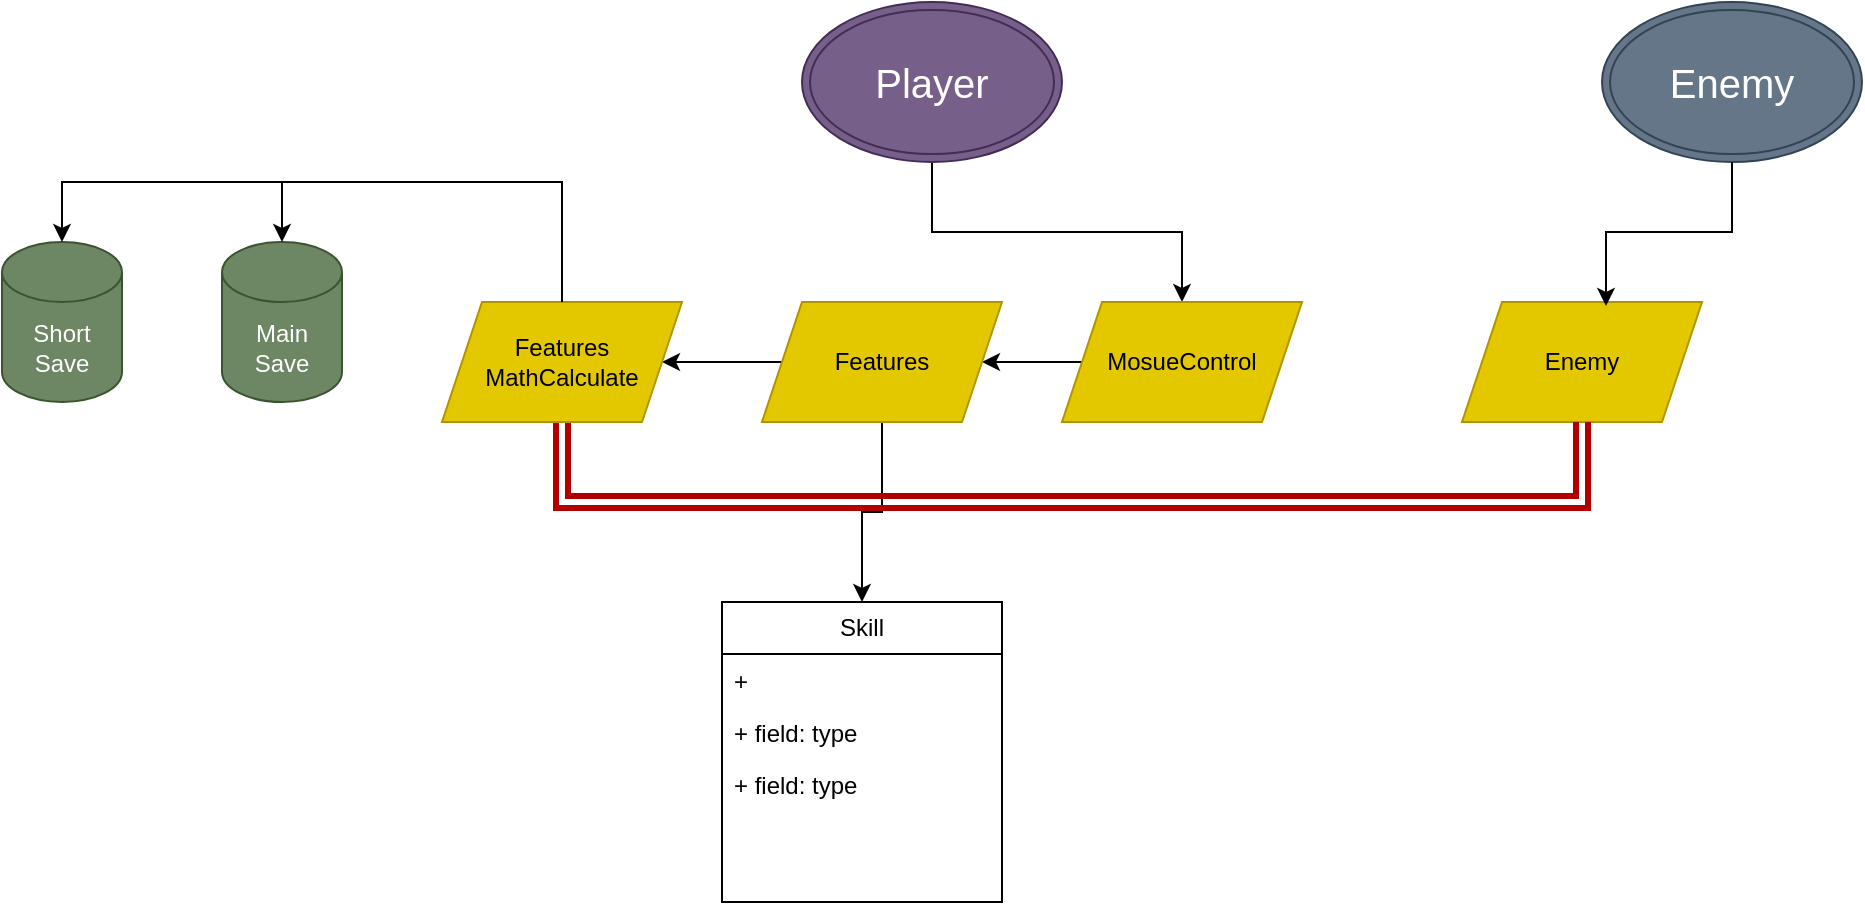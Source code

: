 <mxfile version="24.7.17">
  <diagram name="Page-1" id="XGgbI1tmNsFhbDSa4r2N">
    <mxGraphModel dx="1607" dy="780" grid="1" gridSize="10" guides="1" tooltips="1" connect="1" arrows="1" fold="1" page="1" pageScale="1" pageWidth="827" pageHeight="1169" math="0" shadow="0">
      <root>
        <mxCell id="0" />
        <mxCell id="1" parent="0" />
        <mxCell id="73-sjO7YMTljeZb6DKPe-11" style="edgeStyle=orthogonalEdgeStyle;rounded=0;orthogonalLoop=1;jettySize=auto;html=1;entryX=0.5;entryY=0;entryDx=0;entryDy=0;" edge="1" parent="1" source="73-sjO7YMTljeZb6DKPe-7" target="73-sjO7YMTljeZb6DKPe-9">
          <mxGeometry relative="1" as="geometry" />
        </mxCell>
        <mxCell id="73-sjO7YMTljeZb6DKPe-7" value="Player" style="ellipse;shape=doubleEllipse;whiteSpace=wrap;html=1;fontSize=20;fillColor=#76608a;strokeColor=#432D57;fontColor=#ffffff;" vertex="1" parent="1">
          <mxGeometry x="120" y="40" width="130" height="80" as="geometry" />
        </mxCell>
        <mxCell id="73-sjO7YMTljeZb6DKPe-8" value="Enemy" style="ellipse;shape=doubleEllipse;whiteSpace=wrap;html=1;fontSize=20;fillColor=#647687;fontColor=#ffffff;strokeColor=#314354;" vertex="1" parent="1">
          <mxGeometry x="520" y="40" width="130" height="80" as="geometry" />
        </mxCell>
        <mxCell id="73-sjO7YMTljeZb6DKPe-29" style="edgeStyle=orthogonalEdgeStyle;rounded=0;orthogonalLoop=1;jettySize=auto;html=1;entryX=1;entryY=0.5;entryDx=0;entryDy=0;" edge="1" parent="1" source="73-sjO7YMTljeZb6DKPe-9" target="73-sjO7YMTljeZb6DKPe-14">
          <mxGeometry relative="1" as="geometry" />
        </mxCell>
        <mxCell id="73-sjO7YMTljeZb6DKPe-9" value="MosueControl" style="shape=parallelogram;perimeter=parallelogramPerimeter;whiteSpace=wrap;html=1;fixedSize=1;fillColor=#e3c800;fontColor=#000000;strokeColor=#B09500;" vertex="1" parent="1">
          <mxGeometry x="250" y="190" width="120" height="60" as="geometry" />
        </mxCell>
        <object label="Enemy" placeholders="1" id="73-sjO7YMTljeZb6DKPe-10">
          <mxCell style="shape=parallelogram;perimeter=parallelogramPerimeter;whiteSpace=wrap;html=1;fixedSize=1;fillColor=#e3c800;fontColor=#000000;strokeColor=#B09500;shadow=0;rounded=0;" vertex="1" parent="1">
            <mxGeometry x="450" y="190" width="120" height="60" as="geometry" />
          </mxCell>
        </object>
        <mxCell id="73-sjO7YMTljeZb6DKPe-12" style="edgeStyle=orthogonalEdgeStyle;rounded=0;orthogonalLoop=1;jettySize=auto;html=1;entryX=0.6;entryY=0.033;entryDx=0;entryDy=0;entryPerimeter=0;" edge="1" parent="1" source="73-sjO7YMTljeZb6DKPe-8" target="73-sjO7YMTljeZb6DKPe-10">
          <mxGeometry relative="1" as="geometry" />
        </mxCell>
        <mxCell id="73-sjO7YMTljeZb6DKPe-30" style="edgeStyle=orthogonalEdgeStyle;rounded=0;orthogonalLoop=1;jettySize=auto;html=1;entryX=1;entryY=0.5;entryDx=0;entryDy=0;" edge="1" parent="1" source="73-sjO7YMTljeZb6DKPe-14" target="73-sjO7YMTljeZb6DKPe-18">
          <mxGeometry relative="1" as="geometry" />
        </mxCell>
        <mxCell id="73-sjO7YMTljeZb6DKPe-66" style="edgeStyle=orthogonalEdgeStyle;rounded=0;orthogonalLoop=1;jettySize=auto;html=1;exitX=0.5;exitY=1;exitDx=0;exitDy=0;entryX=0.5;entryY=0;entryDx=0;entryDy=0;" edge="1" parent="1" source="73-sjO7YMTljeZb6DKPe-14" target="73-sjO7YMTljeZb6DKPe-58">
          <mxGeometry relative="1" as="geometry" />
        </mxCell>
        <mxCell id="73-sjO7YMTljeZb6DKPe-14" value="Features" style="shape=parallelogram;perimeter=parallelogramPerimeter;whiteSpace=wrap;html=1;fixedSize=1;fillColor=#e3c800;fontColor=#000000;strokeColor=#B09500;" vertex="1" parent="1">
          <mxGeometry x="100" y="190" width="120" height="60" as="geometry" />
        </mxCell>
        <mxCell id="73-sjO7YMTljeZb6DKPe-82" style="edgeStyle=orthogonalEdgeStyle;rounded=0;orthogonalLoop=1;jettySize=auto;html=1;exitX=0.5;exitY=1;exitDx=0;exitDy=0;entryX=0.5;entryY=1;entryDx=0;entryDy=0;strokeWidth=3;shape=link;fillColor=#e51400;strokeColor=#B20000;" edge="1" parent="1" source="73-sjO7YMTljeZb6DKPe-18" target="73-sjO7YMTljeZb6DKPe-10">
          <mxGeometry relative="1" as="geometry">
            <Array as="points">
              <mxPoint y="290" />
              <mxPoint x="510" y="290" />
            </Array>
          </mxGeometry>
        </mxCell>
        <mxCell id="73-sjO7YMTljeZb6DKPe-18" value="Features&lt;div&gt;MathCalculate&lt;/div&gt;" style="shape=parallelogram;perimeter=parallelogramPerimeter;whiteSpace=wrap;html=1;fixedSize=1;fillColor=#e3c800;fontColor=#000000;strokeColor=#B09500;" vertex="1" parent="1">
          <mxGeometry x="-60" y="190" width="120" height="60" as="geometry" />
        </mxCell>
        <mxCell id="73-sjO7YMTljeZb6DKPe-23" value="Short&lt;div&gt;Save&lt;/div&gt;" style="shape=cylinder3;whiteSpace=wrap;html=1;boundedLbl=1;backgroundOutline=1;size=15;fillColor=#6d8764;fontColor=#ffffff;strokeColor=#3A5431;" vertex="1" parent="1">
          <mxGeometry x="-280" y="160" width="60" height="80" as="geometry" />
        </mxCell>
        <mxCell id="73-sjO7YMTljeZb6DKPe-25" value="Main&lt;div&gt;Save&lt;/div&gt;" style="shape=cylinder3;whiteSpace=wrap;html=1;boundedLbl=1;backgroundOutline=1;size=15;fillColor=#6d8764;fontColor=#ffffff;strokeColor=#3A5431;" vertex="1" parent="1">
          <mxGeometry x="-170" y="160" width="60" height="80" as="geometry" />
        </mxCell>
        <mxCell id="73-sjO7YMTljeZb6DKPe-58" value="Skill" style="swimlane;fontStyle=0;childLayout=stackLayout;horizontal=1;startSize=26;fillColor=none;horizontalStack=0;resizeParent=1;resizeParentMax=0;resizeLast=0;collapsible=1;marginBottom=0;whiteSpace=wrap;html=1;" vertex="1" parent="1">
          <mxGeometry x="80" y="340" width="140" height="150" as="geometry" />
        </mxCell>
        <mxCell id="73-sjO7YMTljeZb6DKPe-59" value="+&amp;nbsp;" style="text;strokeColor=none;fillColor=none;align=left;verticalAlign=top;spacingLeft=4;spacingRight=4;overflow=hidden;rotatable=0;points=[[0,0.5],[1,0.5]];portConstraint=eastwest;whiteSpace=wrap;html=1;" vertex="1" parent="73-sjO7YMTljeZb6DKPe-58">
          <mxGeometry y="26" width="140" height="26" as="geometry" />
        </mxCell>
        <mxCell id="73-sjO7YMTljeZb6DKPe-60" value="+ field: type" style="text;strokeColor=none;fillColor=none;align=left;verticalAlign=top;spacingLeft=4;spacingRight=4;overflow=hidden;rotatable=0;points=[[0,0.5],[1,0.5]];portConstraint=eastwest;whiteSpace=wrap;html=1;" vertex="1" parent="73-sjO7YMTljeZb6DKPe-58">
          <mxGeometry y="52" width="140" height="26" as="geometry" />
        </mxCell>
        <mxCell id="73-sjO7YMTljeZb6DKPe-61" value="+ field: type" style="text;strokeColor=none;fillColor=none;align=left;verticalAlign=top;spacingLeft=4;spacingRight=4;overflow=hidden;rotatable=0;points=[[0,0.5],[1,0.5]];portConstraint=eastwest;whiteSpace=wrap;html=1;" vertex="1" parent="73-sjO7YMTljeZb6DKPe-58">
          <mxGeometry y="78" width="140" height="72" as="geometry" />
        </mxCell>
        <mxCell id="73-sjO7YMTljeZb6DKPe-75" style="edgeStyle=orthogonalEdgeStyle;rounded=0;orthogonalLoop=1;jettySize=auto;html=1;exitX=0.5;exitY=0;exitDx=0;exitDy=0;entryX=0.5;entryY=0;entryDx=0;entryDy=0;entryPerimeter=0;" edge="1" parent="1" source="73-sjO7YMTljeZb6DKPe-18" target="73-sjO7YMTljeZb6DKPe-23">
          <mxGeometry relative="1" as="geometry">
            <Array as="points">
              <mxPoint y="130" />
              <mxPoint x="-250" y="130" />
            </Array>
          </mxGeometry>
        </mxCell>
        <mxCell id="73-sjO7YMTljeZb6DKPe-77" style="edgeStyle=orthogonalEdgeStyle;rounded=0;orthogonalLoop=1;jettySize=auto;html=1;exitX=0.5;exitY=0;exitDx=0;exitDy=0;entryX=0.5;entryY=0;entryDx=0;entryDy=0;entryPerimeter=0;" edge="1" parent="1" source="73-sjO7YMTljeZb6DKPe-18" target="73-sjO7YMTljeZb6DKPe-25">
          <mxGeometry relative="1" as="geometry">
            <Array as="points">
              <mxPoint y="130" />
              <mxPoint x="-140" y="130" />
            </Array>
          </mxGeometry>
        </mxCell>
      </root>
    </mxGraphModel>
  </diagram>
</mxfile>
